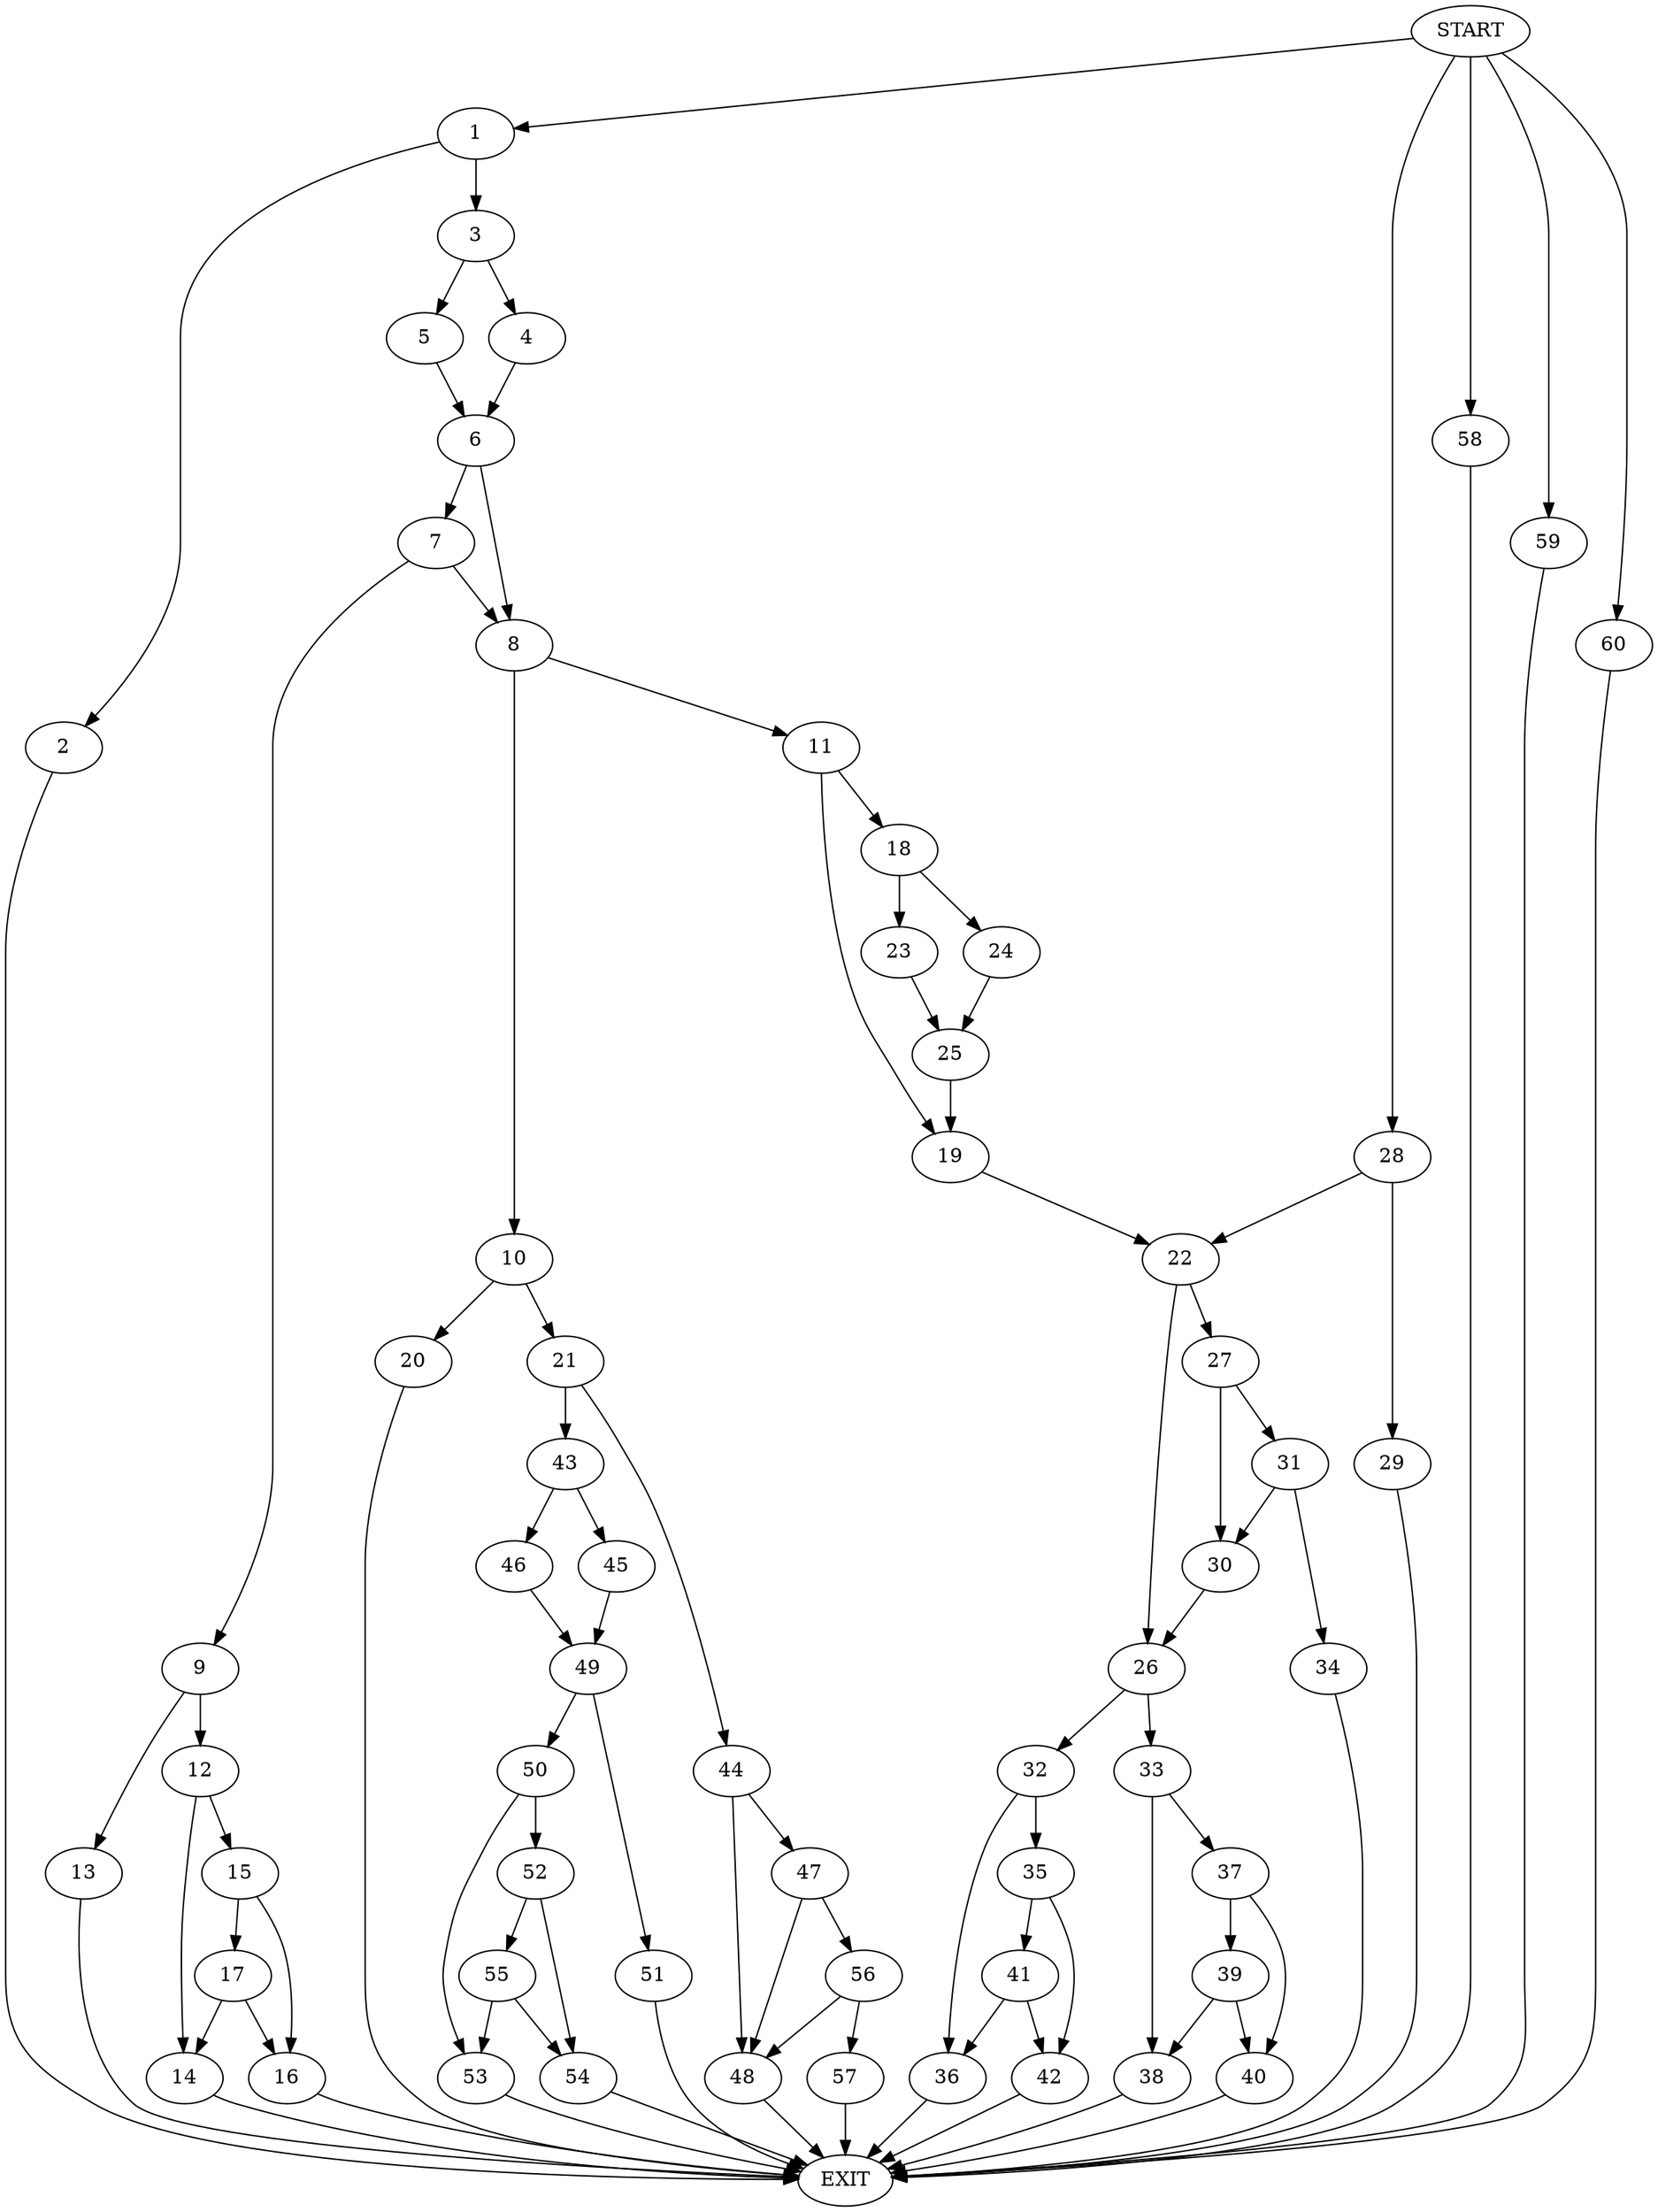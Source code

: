 digraph {
0 [label="START"]
61 [label="EXIT"]
0 -> 1
1 -> 2
1 -> 3
2 -> 61
3 -> 4
3 -> 5
4 -> 6
5 -> 6
6 -> 7
6 -> 8
7 -> 9
7 -> 8
8 -> 10
8 -> 11
9 -> 12
9 -> 13
13 -> 61
12 -> 14
12 -> 15
14 -> 61
15 -> 16
15 -> 17
17 -> 16
17 -> 14
16 -> 61
11 -> 18
11 -> 19
10 -> 20
10 -> 21
19 -> 22
18 -> 23
18 -> 24
24 -> 25
23 -> 25
25 -> 19
22 -> 26
22 -> 27
0 -> 28
28 -> 29
28 -> 22
29 -> 61
27 -> 30
27 -> 31
26 -> 32
26 -> 33
30 -> 26
31 -> 34
31 -> 30
34 -> 61
32 -> 35
32 -> 36
33 -> 37
33 -> 38
37 -> 39
37 -> 40
38 -> 61
39 -> 40
39 -> 38
40 -> 61
35 -> 41
35 -> 42
36 -> 61
41 -> 42
41 -> 36
42 -> 61
21 -> 43
21 -> 44
20 -> 61
43 -> 45
43 -> 46
44 -> 47
44 -> 48
45 -> 49
46 -> 49
49 -> 50
49 -> 51
50 -> 52
50 -> 53
51 -> 61
53 -> 61
52 -> 54
52 -> 55
54 -> 61
55 -> 54
55 -> 53
48 -> 61
47 -> 48
47 -> 56
56 -> 57
56 -> 48
57 -> 61
0 -> 58
58 -> 61
0 -> 59
59 -> 61
0 -> 60
60 -> 61
}
